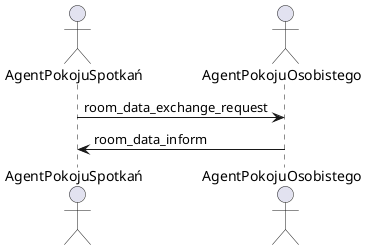 @startuml
actor AgentPokojuSpotkań
actor AgentPokojuOsobistego

AgentPokojuSpotkań -> AgentPokojuOsobistego : room_data_exchange_request
AgentPokojuOsobistego -> AgentPokojuSpotkań : room_data_inform
@enduml